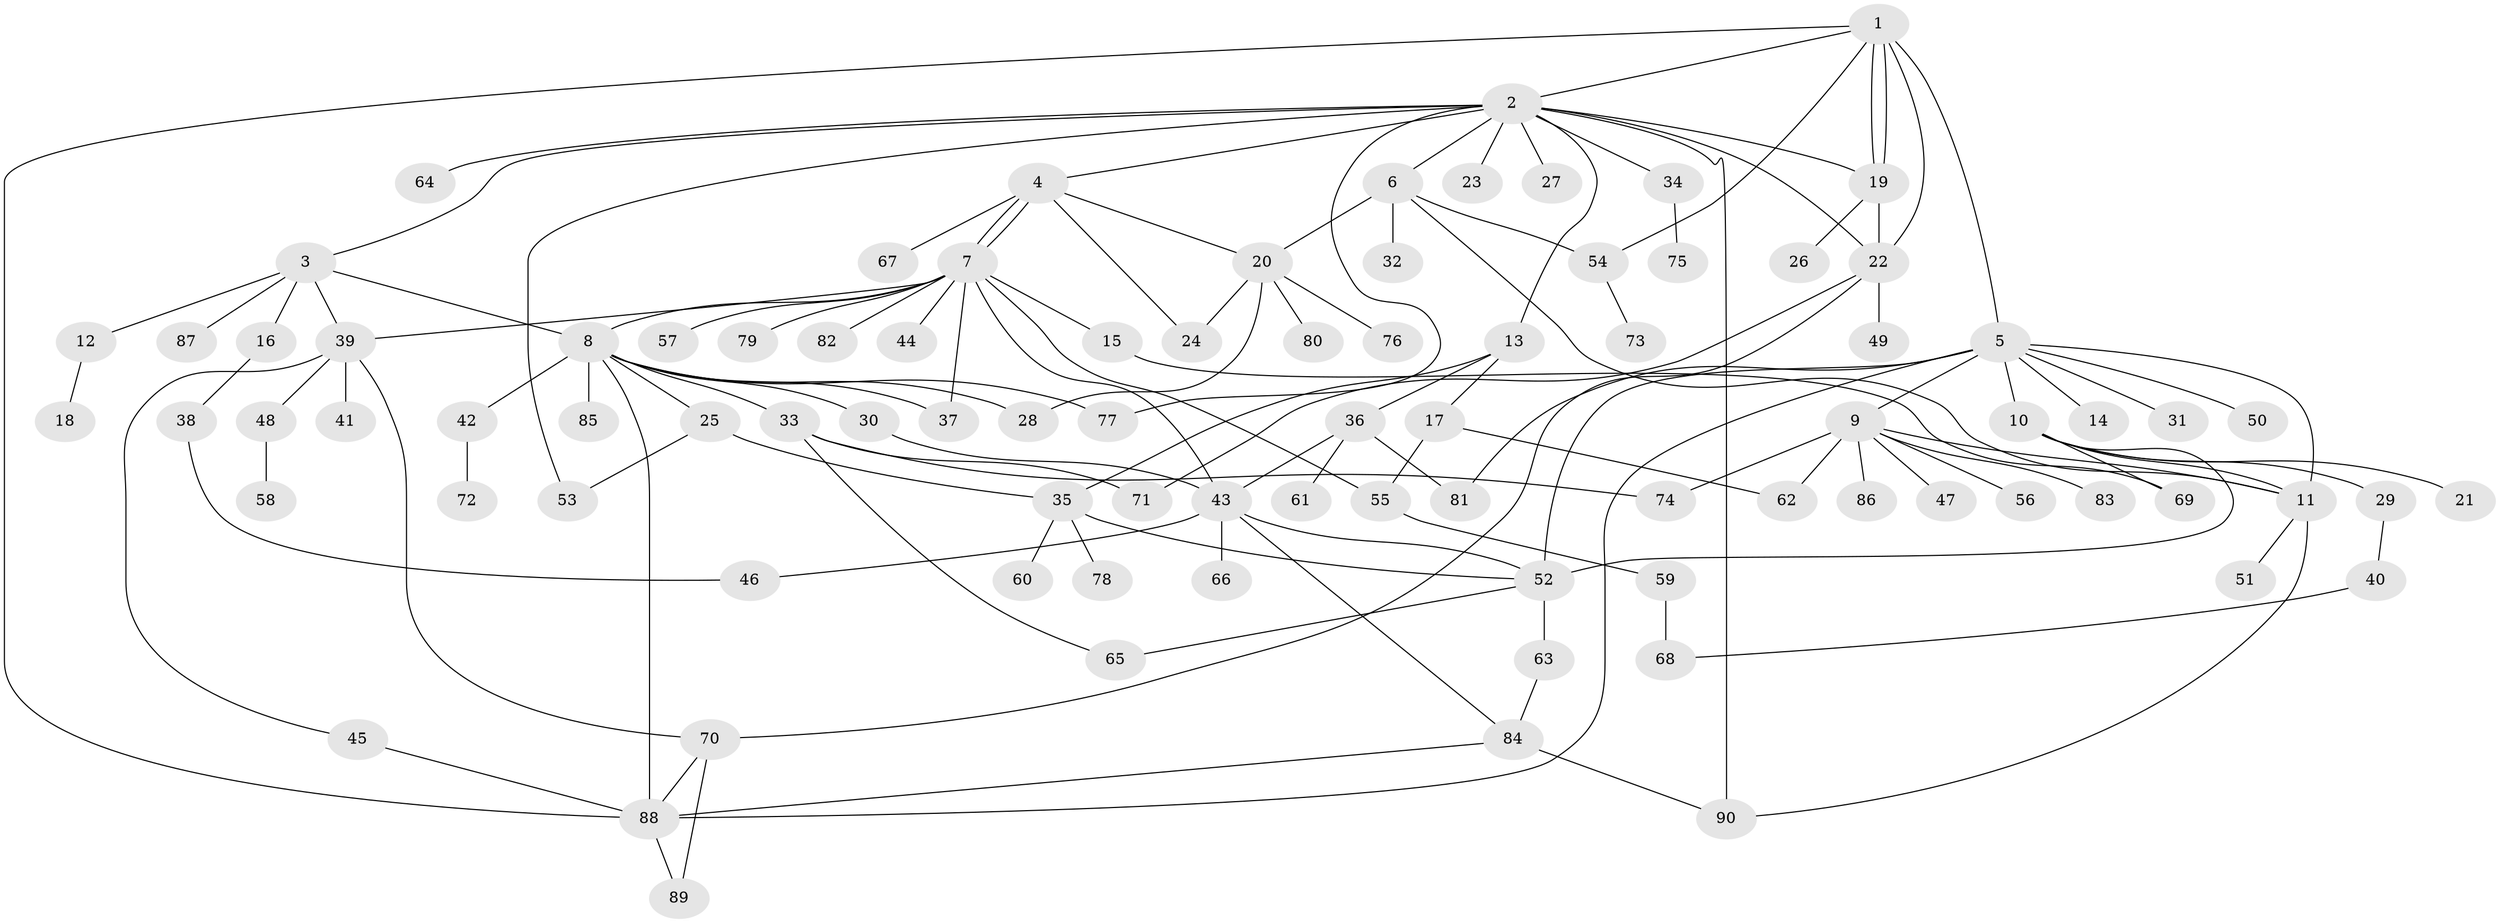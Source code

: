 // Generated by graph-tools (version 1.1) at 2025/14/03/09/25 04:14:47]
// undirected, 90 vertices, 131 edges
graph export_dot {
graph [start="1"]
  node [color=gray90,style=filled];
  1;
  2;
  3;
  4;
  5;
  6;
  7;
  8;
  9;
  10;
  11;
  12;
  13;
  14;
  15;
  16;
  17;
  18;
  19;
  20;
  21;
  22;
  23;
  24;
  25;
  26;
  27;
  28;
  29;
  30;
  31;
  32;
  33;
  34;
  35;
  36;
  37;
  38;
  39;
  40;
  41;
  42;
  43;
  44;
  45;
  46;
  47;
  48;
  49;
  50;
  51;
  52;
  53;
  54;
  55;
  56;
  57;
  58;
  59;
  60;
  61;
  62;
  63;
  64;
  65;
  66;
  67;
  68;
  69;
  70;
  71;
  72;
  73;
  74;
  75;
  76;
  77;
  78;
  79;
  80;
  81;
  82;
  83;
  84;
  85;
  86;
  87;
  88;
  89;
  90;
  1 -- 2;
  1 -- 5;
  1 -- 19;
  1 -- 19;
  1 -- 22;
  1 -- 54;
  1 -- 88;
  2 -- 3;
  2 -- 4;
  2 -- 6;
  2 -- 13;
  2 -- 19;
  2 -- 22;
  2 -- 23;
  2 -- 27;
  2 -- 34;
  2 -- 53;
  2 -- 64;
  2 -- 77;
  2 -- 90;
  3 -- 8;
  3 -- 12;
  3 -- 16;
  3 -- 39;
  3 -- 87;
  4 -- 7;
  4 -- 7;
  4 -- 20;
  4 -- 24;
  4 -- 67;
  5 -- 9;
  5 -- 10;
  5 -- 11;
  5 -- 14;
  5 -- 31;
  5 -- 50;
  5 -- 52;
  5 -- 81;
  5 -- 88;
  6 -- 11;
  6 -- 20;
  6 -- 32;
  6 -- 54;
  7 -- 8;
  7 -- 15;
  7 -- 37;
  7 -- 39;
  7 -- 43;
  7 -- 44;
  7 -- 55;
  7 -- 57;
  7 -- 79;
  7 -- 82;
  8 -- 25;
  8 -- 28;
  8 -- 30;
  8 -- 33;
  8 -- 37;
  8 -- 42;
  8 -- 77;
  8 -- 85;
  8 -- 88;
  9 -- 11;
  9 -- 47;
  9 -- 56;
  9 -- 62;
  9 -- 74;
  9 -- 83;
  9 -- 86;
  10 -- 11;
  10 -- 21;
  10 -- 29;
  10 -- 52;
  10 -- 69;
  11 -- 51;
  11 -- 90;
  12 -- 18;
  13 -- 17;
  13 -- 35;
  13 -- 36;
  15 -- 69;
  16 -- 38;
  17 -- 55;
  17 -- 62;
  19 -- 22;
  19 -- 26;
  20 -- 24;
  20 -- 28;
  20 -- 76;
  20 -- 80;
  22 -- 49;
  22 -- 70;
  22 -- 71;
  25 -- 35;
  25 -- 53;
  29 -- 40;
  30 -- 43;
  33 -- 65;
  33 -- 71;
  33 -- 74;
  34 -- 75;
  35 -- 52;
  35 -- 60;
  35 -- 78;
  36 -- 43;
  36 -- 61;
  36 -- 81;
  38 -- 46;
  39 -- 41;
  39 -- 45;
  39 -- 48;
  39 -- 70;
  40 -- 68;
  42 -- 72;
  43 -- 46;
  43 -- 52;
  43 -- 66;
  43 -- 84;
  45 -- 88;
  48 -- 58;
  52 -- 63;
  52 -- 65;
  54 -- 73;
  55 -- 59;
  59 -- 68;
  63 -- 84;
  70 -- 88;
  70 -- 89;
  84 -- 88;
  84 -- 90;
  88 -- 89;
}
